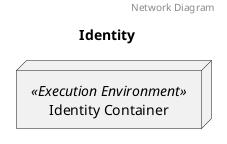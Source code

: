 @startuml Network Diagram Identity
header Network Diagram
title Identity
node "Identity Container" as Identity_Container <<Execution Environment>> {

}
@enduml

''''''''''''''''''''''''''''''
@startuml Deployment Diagram Identity
header Deployment Diagram
title Identity
	Identity_Service -down-( Identity_DB_SQL
	Identity_Service -down-( Event_Bus_Pub_Sub
@enduml

''''''''''''''''''''''''''''''
@startuml Component Diagram Identity
header Component Diagram
title Identity
package "Identity" as Identity_package <<System>>{
	component "Identity Service" as Identity_Service <<Service>>
	database "Identity DB (SQL)" as Identity_DB_SQL <<Database>>
	queue "Event Bus (Pub/Sub)" as Event_Bus_Pub_Sub <<Queue>>
}
	Identity_Service -down-( Identity_DB_SQL
	Identity_Service -down-( Event_Bus_Pub_Sub
@enduml

''''''''''''''''''''''''''''''
@startuml System Diagram Identity
header System Diagram
title Identity
package "Identity" as Identity_package <<System>>
@enduml
